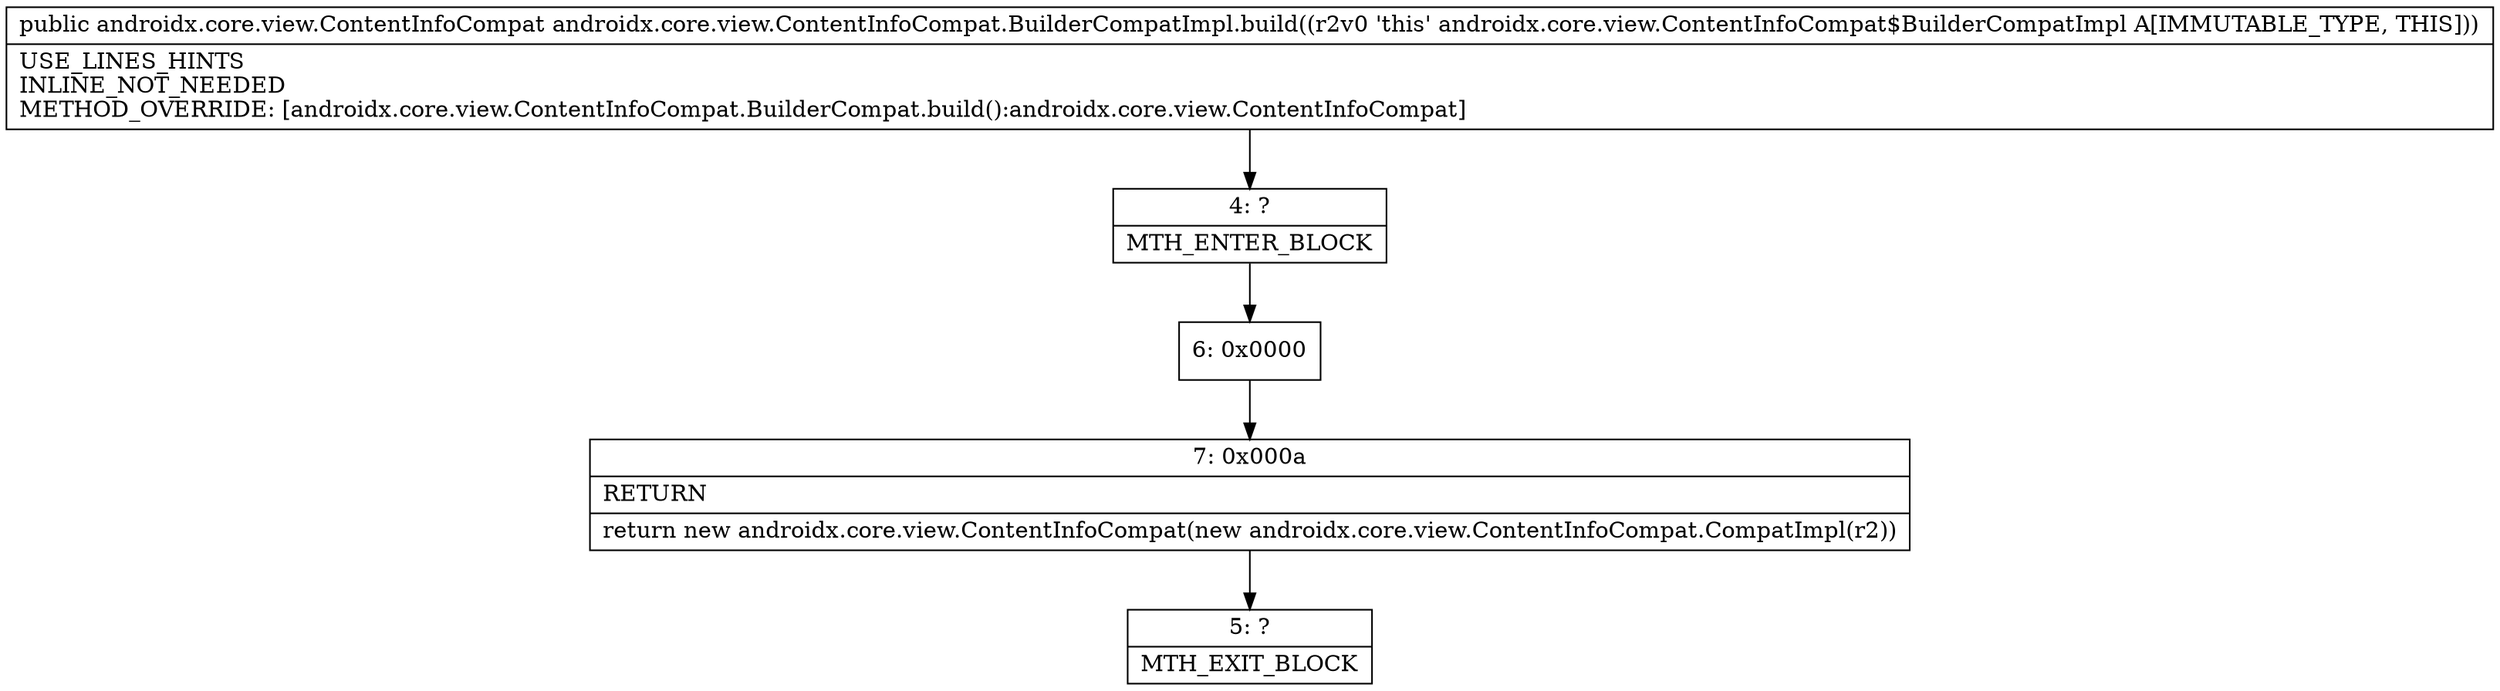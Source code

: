 digraph "CFG forandroidx.core.view.ContentInfoCompat.BuilderCompatImpl.build()Landroidx\/core\/view\/ContentInfoCompat;" {
Node_4 [shape=record,label="{4\:\ ?|MTH_ENTER_BLOCK\l}"];
Node_6 [shape=record,label="{6\:\ 0x0000}"];
Node_7 [shape=record,label="{7\:\ 0x000a|RETURN\l|return new androidx.core.view.ContentInfoCompat(new androidx.core.view.ContentInfoCompat.CompatImpl(r2))\l}"];
Node_5 [shape=record,label="{5\:\ ?|MTH_EXIT_BLOCK\l}"];
MethodNode[shape=record,label="{public androidx.core.view.ContentInfoCompat androidx.core.view.ContentInfoCompat.BuilderCompatImpl.build((r2v0 'this' androidx.core.view.ContentInfoCompat$BuilderCompatImpl A[IMMUTABLE_TYPE, THIS]))  | USE_LINES_HINTS\lINLINE_NOT_NEEDED\lMETHOD_OVERRIDE: [androidx.core.view.ContentInfoCompat.BuilderCompat.build():androidx.core.view.ContentInfoCompat]\l}"];
MethodNode -> Node_4;Node_4 -> Node_6;
Node_6 -> Node_7;
Node_7 -> Node_5;
}

